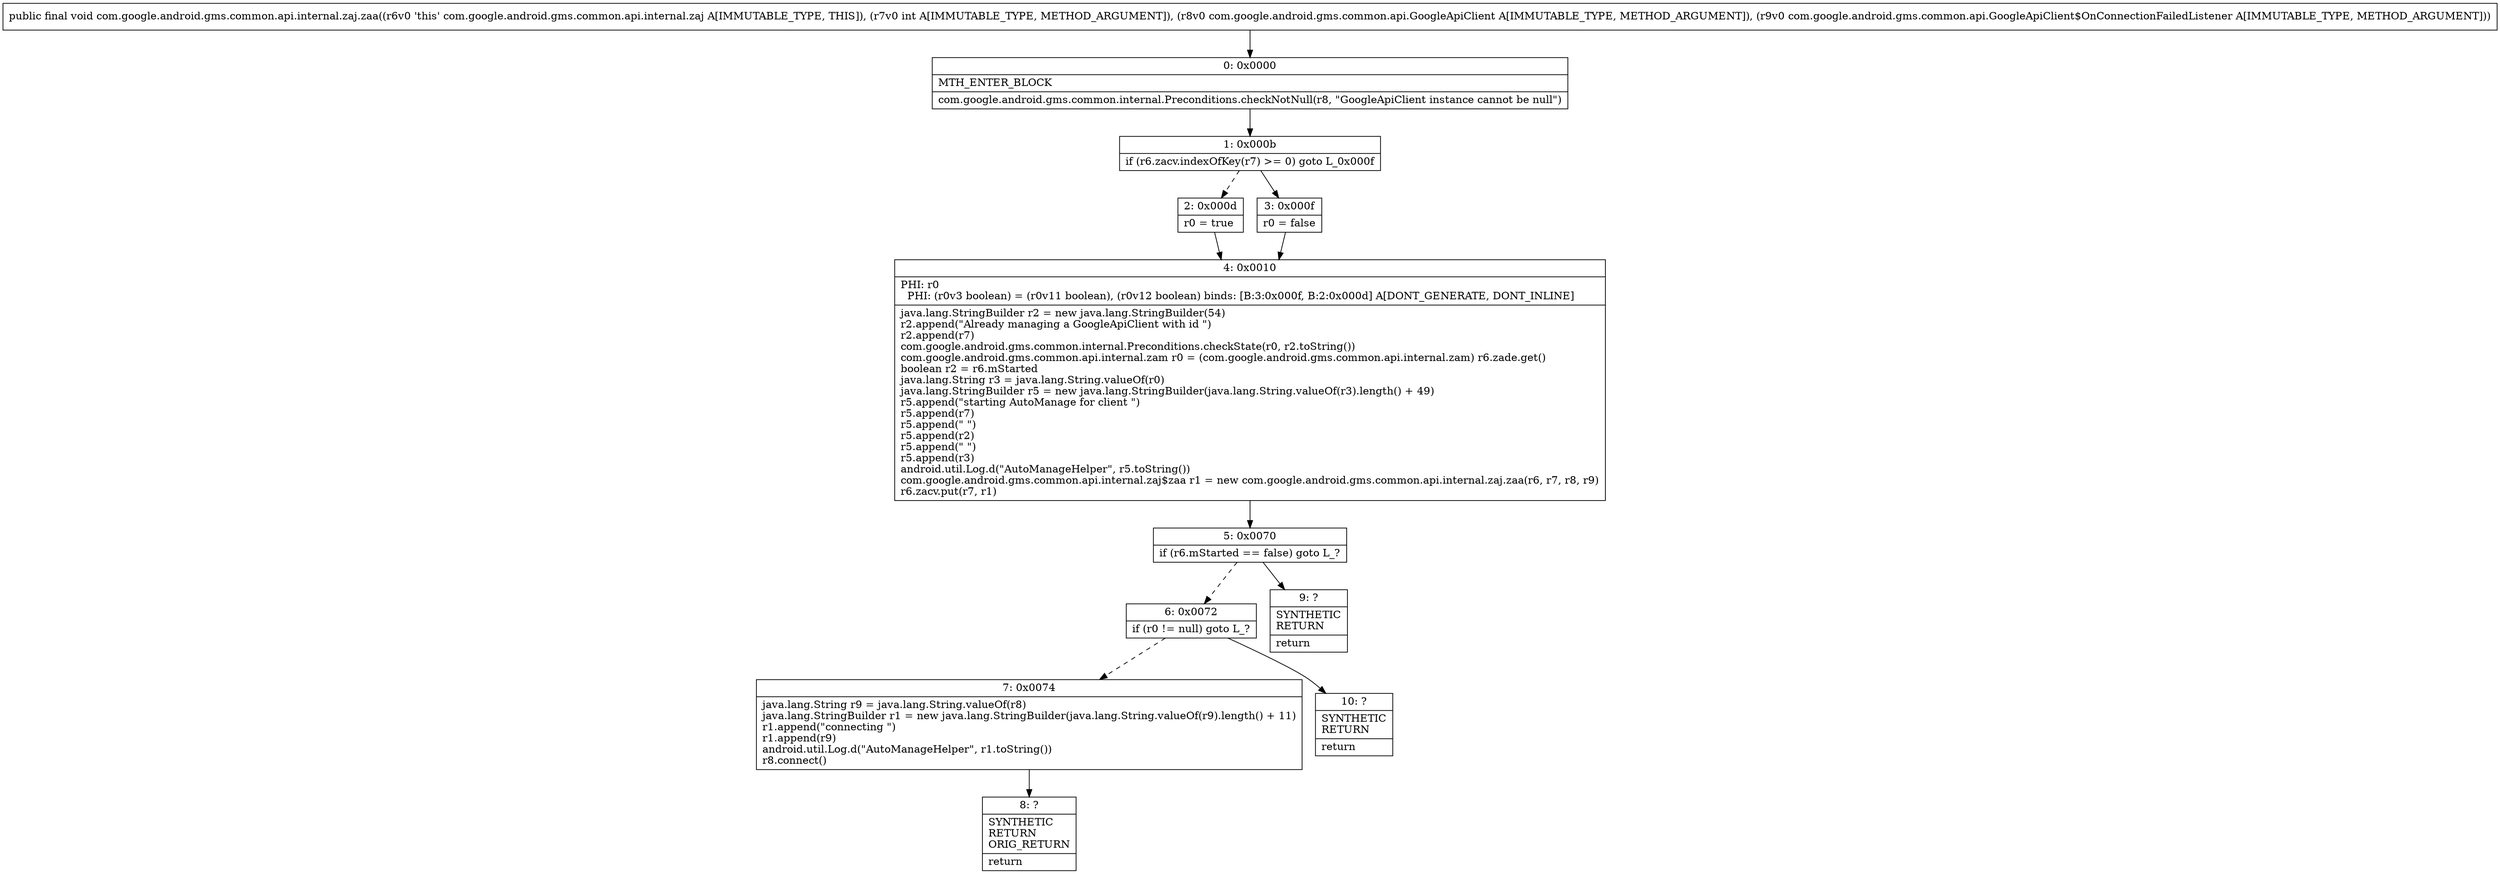 digraph "CFG forcom.google.android.gms.common.api.internal.zaj.zaa(ILcom\/google\/android\/gms\/common\/api\/GoogleApiClient;Lcom\/google\/android\/gms\/common\/api\/GoogleApiClient$OnConnectionFailedListener;)V" {
Node_0 [shape=record,label="{0\:\ 0x0000|MTH_ENTER_BLOCK\l|com.google.android.gms.common.internal.Preconditions.checkNotNull(r8, \"GoogleApiClient instance cannot be null\")\l}"];
Node_1 [shape=record,label="{1\:\ 0x000b|if (r6.zacv.indexOfKey(r7) \>= 0) goto L_0x000f\l}"];
Node_2 [shape=record,label="{2\:\ 0x000d|r0 = true\l}"];
Node_3 [shape=record,label="{3\:\ 0x000f|r0 = false\l}"];
Node_4 [shape=record,label="{4\:\ 0x0010|PHI: r0 \l  PHI: (r0v3 boolean) = (r0v11 boolean), (r0v12 boolean) binds: [B:3:0x000f, B:2:0x000d] A[DONT_GENERATE, DONT_INLINE]\l|java.lang.StringBuilder r2 = new java.lang.StringBuilder(54)\lr2.append(\"Already managing a GoogleApiClient with id \")\lr2.append(r7)\lcom.google.android.gms.common.internal.Preconditions.checkState(r0, r2.toString())\lcom.google.android.gms.common.api.internal.zam r0 = (com.google.android.gms.common.api.internal.zam) r6.zade.get()\lboolean r2 = r6.mStarted\ljava.lang.String r3 = java.lang.String.valueOf(r0)\ljava.lang.StringBuilder r5 = new java.lang.StringBuilder(java.lang.String.valueOf(r3).length() + 49)\lr5.append(\"starting AutoManage for client \")\lr5.append(r7)\lr5.append(\" \")\lr5.append(r2)\lr5.append(\" \")\lr5.append(r3)\landroid.util.Log.d(\"AutoManageHelper\", r5.toString())\lcom.google.android.gms.common.api.internal.zaj$zaa r1 = new com.google.android.gms.common.api.internal.zaj.zaa(r6, r7, r8, r9)\lr6.zacv.put(r7, r1)\l}"];
Node_5 [shape=record,label="{5\:\ 0x0070|if (r6.mStarted == false) goto L_?\l}"];
Node_6 [shape=record,label="{6\:\ 0x0072|if (r0 != null) goto L_?\l}"];
Node_7 [shape=record,label="{7\:\ 0x0074|java.lang.String r9 = java.lang.String.valueOf(r8)\ljava.lang.StringBuilder r1 = new java.lang.StringBuilder(java.lang.String.valueOf(r9).length() + 11)\lr1.append(\"connecting \")\lr1.append(r9)\landroid.util.Log.d(\"AutoManageHelper\", r1.toString())\lr8.connect()\l}"];
Node_8 [shape=record,label="{8\:\ ?|SYNTHETIC\lRETURN\lORIG_RETURN\l|return\l}"];
Node_9 [shape=record,label="{9\:\ ?|SYNTHETIC\lRETURN\l|return\l}"];
Node_10 [shape=record,label="{10\:\ ?|SYNTHETIC\lRETURN\l|return\l}"];
MethodNode[shape=record,label="{public final void com.google.android.gms.common.api.internal.zaj.zaa((r6v0 'this' com.google.android.gms.common.api.internal.zaj A[IMMUTABLE_TYPE, THIS]), (r7v0 int A[IMMUTABLE_TYPE, METHOD_ARGUMENT]), (r8v0 com.google.android.gms.common.api.GoogleApiClient A[IMMUTABLE_TYPE, METHOD_ARGUMENT]), (r9v0 com.google.android.gms.common.api.GoogleApiClient$OnConnectionFailedListener A[IMMUTABLE_TYPE, METHOD_ARGUMENT])) }"];
MethodNode -> Node_0;
Node_0 -> Node_1;
Node_1 -> Node_2[style=dashed];
Node_1 -> Node_3;
Node_2 -> Node_4;
Node_3 -> Node_4;
Node_4 -> Node_5;
Node_5 -> Node_6[style=dashed];
Node_5 -> Node_9;
Node_6 -> Node_7[style=dashed];
Node_6 -> Node_10;
Node_7 -> Node_8;
}

